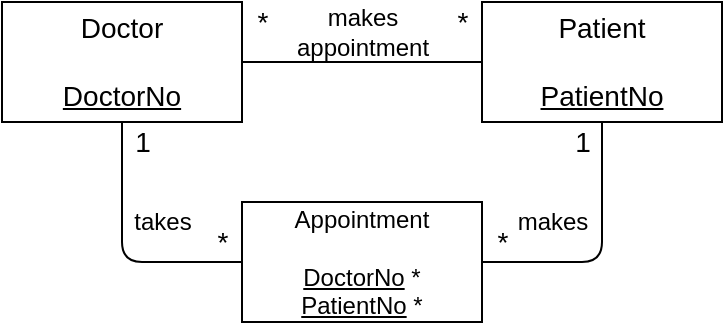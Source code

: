 <mxfile version="13.7.3" type="device"><diagram id="XZLvf1WREuDYFWKlxf5r" name="Page-1"><mxGraphModel dx="702" dy="816" grid="1" gridSize="10" guides="1" tooltips="1" connect="1" arrows="1" fold="1" page="1" pageScale="1" pageWidth="827" pageHeight="1169" math="0" shadow="0"><root><mxCell id="0"/><mxCell id="1" parent="0"/><mxCell id="-BysEMD-KHmMchgvmwG0-1" value="&lt;font style=&quot;font-size: 14px&quot;&gt;Doctor&lt;br&gt;&lt;br&gt;&lt;u&gt;DoctorNo&lt;/u&gt;&lt;br&gt;&lt;/font&gt;" style="rounded=0;whiteSpace=wrap;html=1;" vertex="1" parent="1"><mxGeometry x="80" y="80" width="120" height="60" as="geometry"/></mxCell><mxCell id="-BysEMD-KHmMchgvmwG0-2" value="&lt;font style=&quot;font-size: 14px&quot;&gt;Patient&lt;br&gt;&lt;br&gt;&lt;u&gt;PatientNo&lt;/u&gt;&lt;br&gt;&lt;/font&gt;" style="rounded=0;whiteSpace=wrap;html=1;" vertex="1" parent="1"><mxGeometry x="320" y="80" width="120" height="60" as="geometry"/></mxCell><mxCell id="-BysEMD-KHmMchgvmwG0-3" value="" style="endArrow=none;html=1;entryX=0;entryY=0.5;entryDx=0;entryDy=0;exitX=1;exitY=0.5;exitDx=0;exitDy=0;" edge="1" parent="1" source="-BysEMD-KHmMchgvmwG0-1" target="-BysEMD-KHmMchgvmwG0-2"><mxGeometry width="50" height="50" relative="1" as="geometry"><mxPoint x="210" y="210" as="sourcePoint"/><mxPoint x="260" y="160" as="targetPoint"/></mxGeometry></mxCell><mxCell id="-BysEMD-KHmMchgvmwG0-4" value="&lt;font style=&quot;font-size: 14px&quot;&gt;*&lt;/font&gt;" style="text;html=1;align=center;verticalAlign=middle;resizable=0;points=[];autosize=1;" vertex="1" parent="1"><mxGeometry x="200" y="80" width="20" height="20" as="geometry"/></mxCell><mxCell id="-BysEMD-KHmMchgvmwG0-5" value="&lt;font style=&quot;font-size: 14px&quot;&gt;*&lt;/font&gt;" style="text;html=1;align=center;verticalAlign=middle;resizable=0;points=[];autosize=1;" vertex="1" parent="1"><mxGeometry x="300" y="80" width="20" height="20" as="geometry"/></mxCell><mxCell id="-BysEMD-KHmMchgvmwG0-6" value="makes &lt;br&gt;appointment" style="text;html=1;align=center;verticalAlign=middle;resizable=0;points=[];autosize=1;" vertex="1" parent="1"><mxGeometry x="220" y="80" width="80" height="30" as="geometry"/></mxCell><mxCell id="-BysEMD-KHmMchgvmwG0-7" value="Appointment&lt;br&gt;&lt;br&gt;&lt;u&gt;DoctorNo&lt;/u&gt; *&lt;br&gt;&lt;u&gt;PatientNo&lt;/u&gt; *" style="rounded=0;whiteSpace=wrap;html=1;" vertex="1" parent="1"><mxGeometry x="200" y="180" width="120" height="60" as="geometry"/></mxCell><mxCell id="-BysEMD-KHmMchgvmwG0-8" value="" style="endArrow=none;html=1;entryX=0.5;entryY=1;entryDx=0;entryDy=0;exitX=0;exitY=0.5;exitDx=0;exitDy=0;" edge="1" parent="1" source="-BysEMD-KHmMchgvmwG0-7" target="-BysEMD-KHmMchgvmwG0-1"><mxGeometry width="50" height="50" relative="1" as="geometry"><mxPoint x="120" y="230" as="sourcePoint"/><mxPoint x="170" y="180" as="targetPoint"/><Array as="points"><mxPoint x="140" y="210"/></Array></mxGeometry></mxCell><mxCell id="-BysEMD-KHmMchgvmwG0-10" value="" style="endArrow=none;html=1;entryX=0.5;entryY=1;entryDx=0;entryDy=0;exitX=1;exitY=0.5;exitDx=0;exitDy=0;" edge="1" parent="1" source="-BysEMD-KHmMchgvmwG0-7" target="-BysEMD-KHmMchgvmwG0-2"><mxGeometry width="50" height="50" relative="1" as="geometry"><mxPoint x="350" y="240" as="sourcePoint"/><mxPoint x="400" y="190" as="targetPoint"/><Array as="points"><mxPoint x="380" y="210"/></Array></mxGeometry></mxCell><mxCell id="-BysEMD-KHmMchgvmwG0-11" value="&lt;font style=&quot;font-size: 14px&quot;&gt;*&lt;/font&gt;" style="text;html=1;align=center;verticalAlign=middle;resizable=0;points=[];autosize=1;" vertex="1" parent="1"><mxGeometry x="180" y="190" width="20" height="20" as="geometry"/></mxCell><mxCell id="-BysEMD-KHmMchgvmwG0-12" value="&lt;font style=&quot;font-size: 14px&quot;&gt;*&lt;/font&gt;" style="text;html=1;align=center;verticalAlign=middle;resizable=0;points=[];autosize=1;" vertex="1" parent="1"><mxGeometry x="320" y="190" width="20" height="20" as="geometry"/></mxCell><mxCell id="-BysEMD-KHmMchgvmwG0-13" value="&lt;font style=&quot;font-size: 14px&quot;&gt;1&lt;/font&gt;" style="text;html=1;align=center;verticalAlign=middle;resizable=0;points=[];autosize=1;" vertex="1" parent="1"><mxGeometry x="140" y="140" width="20" height="20" as="geometry"/></mxCell><mxCell id="-BysEMD-KHmMchgvmwG0-14" value="&lt;font style=&quot;font-size: 14px&quot;&gt;1&lt;/font&gt;" style="text;html=1;align=center;verticalAlign=middle;resizable=0;points=[];autosize=1;" vertex="1" parent="1"><mxGeometry x="360" y="140" width="20" height="20" as="geometry"/></mxCell><mxCell id="-BysEMD-KHmMchgvmwG0-15" value="makes" style="text;html=1;align=center;verticalAlign=middle;resizable=0;points=[];autosize=1;" vertex="1" parent="1"><mxGeometry x="330" y="180" width="50" height="20" as="geometry"/></mxCell><mxCell id="-BysEMD-KHmMchgvmwG0-16" value="takes" style="text;html=1;align=center;verticalAlign=middle;resizable=0;points=[];autosize=1;" vertex="1" parent="1"><mxGeometry x="140" y="180" width="40" height="20" as="geometry"/></mxCell></root></mxGraphModel></diagram></mxfile>